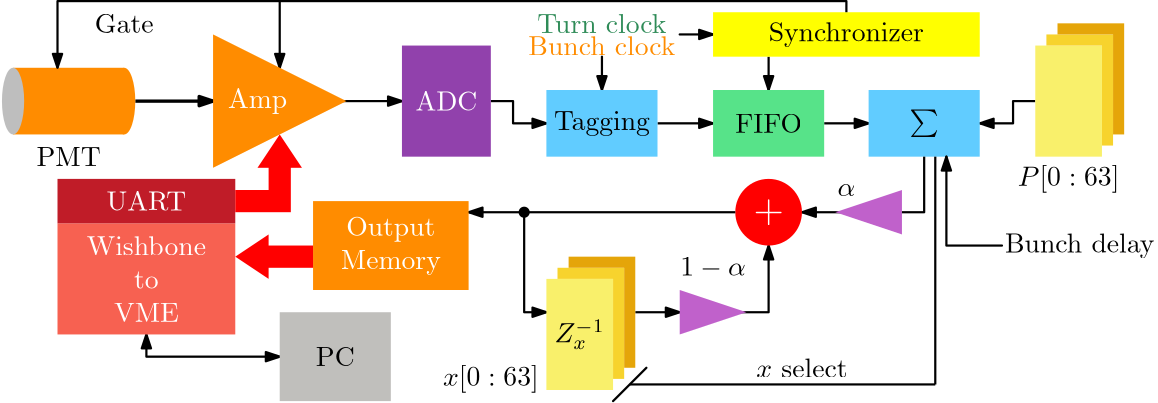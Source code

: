 <?xml version="1.0"?>
<!DOCTYPE ipe SYSTEM "ipe.dtd">
<ipe version="70218" creator="Ipe 7.2.28">
<info created="D:20240318141705" modified="D:20240405205228"/>
<ipestyle name="basic">
<symbol name="arrow/arc(spx)">
<path stroke="sym-stroke" fill="sym-stroke" pen="sym-pen">
0 0 m
-1 0.333 l
-1 -0.333 l
h
</path>
</symbol>
<symbol name="arrow/farc(spx)">
<path stroke="sym-stroke" fill="white" pen="sym-pen">
0 0 m
-1 0.333 l
-1 -0.333 l
h
</path>
</symbol>
<symbol name="arrow/ptarc(spx)">
<path stroke="sym-stroke" fill="sym-stroke" pen="sym-pen">
0 0 m
-1 0.333 l
-0.8 0 l
-1 -0.333 l
h
</path>
</symbol>
<symbol name="arrow/fptarc(spx)">
<path stroke="sym-stroke" fill="white" pen="sym-pen">
0 0 m
-1 0.333 l
-0.8 0 l
-1 -0.333 l
h
</path>
</symbol>
<symbol name="mark/circle(sx)" transformations="translations">
<path fill="sym-stroke">
0.6 0 0 0.6 0 0 e
0.4 0 0 0.4 0 0 e
</path>
</symbol>
<symbol name="mark/disk(sx)" transformations="translations">
<path fill="sym-stroke">
0.6 0 0 0.6 0 0 e
</path>
</symbol>
<symbol name="mark/fdisk(sfx)" transformations="translations">
<group>
<path fill="sym-fill">
0.5 0 0 0.5 0 0 e
</path>
<path fill="sym-stroke" fillrule="eofill">
0.6 0 0 0.6 0 0 e
0.4 0 0 0.4 0 0 e
</path>
</group>
</symbol>
<symbol name="mark/box(sx)" transformations="translations">
<path fill="sym-stroke" fillrule="eofill">
-0.6 -0.6 m
0.6 -0.6 l
0.6 0.6 l
-0.6 0.6 l
h
-0.4 -0.4 m
0.4 -0.4 l
0.4 0.4 l
-0.4 0.4 l
h
</path>
</symbol>
<symbol name="mark/square(sx)" transformations="translations">
<path fill="sym-stroke">
-0.6 -0.6 m
0.6 -0.6 l
0.6 0.6 l
-0.6 0.6 l
h
</path>
</symbol>
<symbol name="mark/fsquare(sfx)" transformations="translations">
<group>
<path fill="sym-fill">
-0.5 -0.5 m
0.5 -0.5 l
0.5 0.5 l
-0.5 0.5 l
h
</path>
<path fill="sym-stroke" fillrule="eofill">
-0.6 -0.6 m
0.6 -0.6 l
0.6 0.6 l
-0.6 0.6 l
h
-0.4 -0.4 m
0.4 -0.4 l
0.4 0.4 l
-0.4 0.4 l
h
</path>
</group>
</symbol>
<symbol name="mark/cross(sx)" transformations="translations">
<group>
<path fill="sym-stroke">
-0.43 -0.57 m
0.57 0.43 l
0.43 0.57 l
-0.57 -0.43 l
h
</path>
<path fill="sym-stroke">
-0.43 0.57 m
0.57 -0.43 l
0.43 -0.57 l
-0.57 0.43 l
h
</path>
</group>
</symbol>
<symbol name="arrow/fnormal(spx)">
<path stroke="sym-stroke" fill="white" pen="sym-pen">
0 0 m
-1 0.333 l
-1 -0.333 l
h
</path>
</symbol>
<symbol name="arrow/pointed(spx)">
<path stroke="sym-stroke" fill="sym-stroke" pen="sym-pen">
0 0 m
-1 0.333 l
-0.8 0 l
-1 -0.333 l
h
</path>
</symbol>
<symbol name="arrow/fpointed(spx)">
<path stroke="sym-stroke" fill="white" pen="sym-pen">
0 0 m
-1 0.333 l
-0.8 0 l
-1 -0.333 l
h
</path>
</symbol>
<symbol name="arrow/linear(spx)">
<path stroke="sym-stroke" pen="sym-pen">
-1 0.333 m
0 0 l
-1 -0.333 l
</path>
</symbol>
<symbol name="arrow/fdouble(spx)">
<path stroke="sym-stroke" fill="white" pen="sym-pen">
0 0 m
-1 0.333 l
-1 -0.333 l
h
-1 0 m
-2 0.333 l
-2 -0.333 l
h
</path>
</symbol>
<symbol name="arrow/double(spx)">
<path stroke="sym-stroke" fill="sym-stroke" pen="sym-pen">
0 0 m
-1 0.333 l
-1 -0.333 l
h
-1 0 m
-2 0.333 l
-2 -0.333 l
h
</path>
</symbol>
<symbol name="arrow/mid-normal(spx)">
<path stroke="sym-stroke" fill="sym-stroke" pen="sym-pen">
0.5 0 m
-0.5 0.333 l
-0.5 -0.333 l
h
</path>
</symbol>
<symbol name="arrow/mid-fnormal(spx)">
<path stroke="sym-stroke" fill="white" pen="sym-pen">
0.5 0 m
-0.5 0.333 l
-0.5 -0.333 l
h
</path>
</symbol>
<symbol name="arrow/mid-pointed(spx)">
<path stroke="sym-stroke" fill="sym-stroke" pen="sym-pen">
0.5 0 m
-0.5 0.333 l
-0.3 0 l
-0.5 -0.333 l
h
</path>
</symbol>
<symbol name="arrow/mid-fpointed(spx)">
<path stroke="sym-stroke" fill="white" pen="sym-pen">
0.5 0 m
-0.5 0.333 l
-0.3 0 l
-0.5 -0.333 l
h
</path>
</symbol>
<symbol name="arrow/mid-double(spx)">
<path stroke="sym-stroke" fill="sym-stroke" pen="sym-pen">
1 0 m
0 0.333 l
0 -0.333 l
h
0 0 m
-1 0.333 l
-1 -0.333 l
h
</path>
</symbol>
<symbol name="arrow/mid-fdouble(spx)">
<path stroke="sym-stroke" fill="white" pen="sym-pen">
1 0 m
0 0.333 l
0 -0.333 l
h
0 0 m
-1 0.333 l
-1 -0.333 l
h
</path>
</symbol>
<anglesize name="22.5 deg" value="22.5"/>
<anglesize name="30 deg" value="30"/>
<anglesize name="45 deg" value="45"/>
<anglesize name="60 deg" value="60"/>
<anglesize name="90 deg" value="90"/>
<arrowsize name="large" value="10"/>
<arrowsize name="small" value="5"/>
<arrowsize name="tiny" value="3"/>
<color name="blue" value="0 0 1"/>
<color name="brown" value="0.647 0.165 0.165"/>
<color name="darkblue" value="0 0 0.545"/>
<color name="darkcyan" value="0 0.545 0.545"/>
<color name="darkgray" value="0.663"/>
<color name="darkgreen" value="0 0.392 0"/>
<color name="darkmagenta" value="0.545 0 0.545"/>
<color name="darkorange" value="1 0.549 0"/>
<color name="darkred" value="0.545 0 0"/>
<color name="gold" value="1 0.843 0"/>
<color name="gray" value="0.745"/>
<color name="green" value="0 1 0"/>
<color name="lightblue" value="0.678 0.847 0.902"/>
<color name="lightcyan" value="0.878 1 1"/>
<color name="lightgray" value="0.827"/>
<color name="lightgreen" value="0.565 0.933 0.565"/>
<color name="lightyellow" value="1 1 0.878"/>
<color name="navy" value="0 0 0.502"/>
<color name="orange" value="1 0.647 0"/>
<color name="pink" value="1 0.753 0.796"/>
<color name="purple" value="0.627 0.125 0.941"/>
<color name="red" value="1 0 0"/>
<color name="seagreen" value="0.18 0.545 0.341"/>
<color name="turquoise" value="0.251 0.878 0.816"/>
<color name="violet" value="0.933 0.51 0.933"/>
<color name="yellow" value="1 1 0"/>
<dashstyle name="dash dot dotted" value="[4 2 1 2 1 2] 0"/>
<dashstyle name="dash dotted" value="[4 2 1 2] 0"/>
<dashstyle name="dashed" value="[4] 0"/>
<dashstyle name="dotted" value="[1 3] 0"/>
<gridsize name="10 pts (~3.5 mm)" value="10"/>
<gridsize name="14 pts (~5 mm)" value="14"/>
<gridsize name="16 pts (~6 mm)" value="16"/>
<gridsize name="20 pts (~7 mm)" value="20"/>
<gridsize name="28 pts (~10 mm)" value="28"/>
<gridsize name="32 pts (~12 mm)" value="32"/>
<gridsize name="4 pts" value="4"/>
<gridsize name="56 pts (~20 mm)" value="56"/>
<gridsize name="8 pts (~3 mm)" value="8"/>
<opacity name="10%" value="0.1"/>
<opacity name="30%" value="0.3"/>
<opacity name="50%" value="0.5"/>
<opacity name="75%" value="0.75"/>
<pen name="fat" value="1.2"/>
<pen name="heavier" value="0.8"/>
<pen name="ultrafat" value="2"/>
<symbolsize name="large" value="5"/>
<symbolsize name="small" value="2"/>
<symbolsize name="tiny" value="1.1"/>
<textsize name="Huge" value="\Huge"/>
<textsize name="LARGE" value="\LARGE"/>
<textsize name="Large" value="\Large"/>
<textsize name="footnote" value="\footnotesize"/>
<textsize name="huge" value="\huge"/>
<textsize name="large" value="\large"/>
<textsize name="script" value="\scriptsize"/>
<textsize name="small" value="\small"/>
<textsize name="tiny" value="\tiny"/>
<textstyle name="center" begin="\begin{center}" end="\end{center}"/>
<textstyle name="item" begin="\begin{itemize}\item{}" end="\end{itemize}"/>
<textstyle name="itemize" begin="\begin{itemize}" end="\end{itemize}"/>
<tiling name="falling" angle="-60" step="4" width="1"/>
<tiling name="rising" angle="30" step="4" width="1"/>
</ipestyle>
<page>
<layer name="alpha"/>
<view layers="alpha" active="alpha"/>
<path layer="alpha" stroke="black" pen="heavier" arrow="normal/small">
160 784 m
160 760 l
</path>
<path stroke="black" pen="heavier" arrow="normal/small">
364 708 m
348 708 l
</path>
<path stroke="0" pen="heavier" arrow="normal/small">
288 672 m
304 672 l
</path>
<path stroke="black" pen="heavier" arrow="normal/small">
324 672 m
336 672 l
336 696 l
</path>
<path stroke="black" pen="heavier" arrow="normal/small" rarrow="normal/small">
256 672 m
248 672 l
248 708 l
228 708 l
</path>
<path stroke="black" pen="heavier" arrow="normal/small" rarrow="normal/small">
112 664 m
112 656 l
160 656 l
</path>
<path stroke="black" pen="heavier" cap="1" rarrow="normal/small">
276 752 m
276 764 l
</path>
<path matrix="1.2 0 0 1 -40.8 0" stroke="black" pen="heavier" arrow="normal/small">
184 748 m
204 748 l
</path>
<path stroke="black" pen="heavier" arrow="normal/small">
336 764 m
336 752 l
</path>
<path stroke="black" pen="heavier" cap="1" arrow="normal/small">
304 772 m
316 772 l
</path>
<path stroke="black" pen="heavier" arrow="normal/small">
432 748 m
424 748 l
424 740 l
412 740 l
</path>
<path matrix="1 0 0 1 0 -8" stroke="black" pen="heavier" arrow="normal/small">
356 748 m
372 748 l
</path>
<path stroke="black" pen="heavier" arrow="normal/small">
236 748 m
244 748 l
244 740 l
256 740 l
</path>
<path matrix="1 0 0 1 0 -8" stroke="black" pen="heavier" arrow="normal/small">
296 748 m
316 748 l
</path>
<path matrix="1 0 0 1 4 68" fill="0.753 0.38 0.796">
380 648 m
380 632 l
356 640 l
h
</path>
<text matrix="1 0 0 1 -28 68" transformations="translations" pos="392 648" stroke="black" type="label" width="6.41" height="4.289" depth="0" halign="center" valign="center" style="math">\alpha</text>
<path matrix="1 0 0 1 -64 52" fill="red">
12 0 0 12 400 656 e
</path>
<text matrix="1 0 0 1 -48 52" transformations="translations" pos="384 656" stroke="white" type="label" width="10.926" height="8.275" depth="1.09" halign="center" valign="center" size="Large" style="math">+</text>
<path matrix="-1 0 0 -1 684 1312" fill="0.753 0.38 0.796">
380 648 m
380 632 l
356 640 l
h
</path>
<text matrix="1 0 0 1 -80 88" transformations="translations" pos="396 600" stroke="black" type="label" width="23.568" height="6.421" depth="0.83" halign="center" valign="center" style="math">1 - \alpha</text>
<path matrix="1 0 0 1 -168 -48" stroke="black" pen="fat" arrow="normal/small">
276 796 m
304 796 l
</path>
<path matrix="1 0 0 1 -168 -48" fill="darkorange">
4 0 0 12 272 796 e
</path>
<path matrix="1 0 0 1 -168 -48" fill="darkorange">
272 808 m
232 808 l
232 784 l
272 784 l
</path>
<path matrix="0.333333 0 0 1 -26.667 -36" fill="gray">
12 0 0 12 272 784 e
</path>
<path matrix="0.666667 0 0 1 113.333 0" fill="0.569 0.255 0.675">
136 768 m
136 728 l
184 728 l
184 768 l
h
</path>
<text matrix="1 0 0 1 76 -4" transformations="translations" pos="144 752" stroke="white" type="label" width="22.278" height="6.808" depth="0" halign="center" valign="center">ADC</text>
<path matrix="1 0 0 1 -168 -44" fill="darkorange">
304 816 m
304 768 l
352 792 l
304 816 l
</path>
<text matrix="1 0 0 1 -160 -48" transformations="translations" pos="312 796" stroke="white" type="label" width="21.309" height="6.815" depth="1.93" halign="center" valign="center">Amp</text>
<path matrix="1 0 0 0.6 -16 291.2" fill="0.38 0.799 1">
272 768 m
272 728 l
312 728 l
312 768 l
h
</path>
<text matrix="1 0 0 1 -8 -8" transformations="translations" pos="284 748" stroke="black" type="label" width="34.593" height="6.815" depth="1.93" halign="center" valign="center">Tagging</text>
<path matrix="1 0 0 0.6 44 291.2" fill="0.341 0.89 0.537">
272 768 m
272 728 l
312 728 l
312 768 l
h
</path>
<path matrix="1 0 0 0.6 100 291.2" fill="0.38 0.799 1">
272 768 m
272 728 l
312 728 l
312 768 l
h
</path>
<text matrix="1 0 0 1 48 -8" transformations="translations" pos="344 748" stroke="black" type="label" width="10.516" height="7.473" depth="2.49" halign="center" valign="center" style="math">\sum</text>
<path matrix="1 0 0 1 24 -16" fill="0.976 0.941 0.42">
232 700 m
232 660 l
256 660 l
256 700 l
h
</path>
<path stroke="black" pen="heavier">
384 708 m
392 708 l
392 728 l
</path>
<path stroke="black" pen="heavier" cap="1" join="1">
280 640 m
292 652 l
</path>
<path stroke="black" pen="heavier">
396 646 m
396 728 l
</path>
<path stroke="black" pen="heavier">
286 646 m
396 646 l
</path>
<text matrix="1 0 0 1 28 0" transformations="translations" pos="320 652" stroke="black" type="label" width="32.87" height="6.918" depth="0" halign="center" valign="center">$x$ select</text>
<text matrix="1 0 0 1 84 104" transformations="translations" pos="360 616" stroke="black" type="label" width="36.561" height="7.473" depth="2.49" halign="center" valign="center" style="math">P[0:63]</text>
<path matrix="1 0 0 1 200 68" fill="0.976 0.941 0.42">
232 700 m
232 660 l
256 660 l
256 700 l
h
</path>
<text matrix="1 0 0 1 8 64" transformations="translations" pos="268 704" stroke="darkorange" type="label" width="52.996" height="6.918" depth="0" halign="center" valign="center">Bunch clock</text>
<text matrix="1 0 0 1 12 36" transformations="translations" pos="264 740" stroke="seagreen" type="label" width="46.52" height="6.918" depth="0" halign="center" valign="center">Turn clock</text>
<path stroke="black" pen="heavier">
324 708 m
248 708 l
</path>
<path matrix="1 0 0 1 -168 -24" fill="black">
2 0 0 2 416 732 e
</path>
<text matrix="1 0 0 1 40 -96" transformations="translations" pos="408 792" stroke="black" type="label" width="53.826" height="6.926" depth="1.93" halign="center" valign="center">Bunch delay</text>
<path stroke="black" pen="heavier" cap="1" join="1" rarrow="normal/small">
400 728 m
400 696 l
420 696 l
</path>
<path matrix="1 0 0 1.33333 0 -270.667" fill="yellow">
316 788 m
316 776 l
412 776 l
412 788 l
h
</path>
<text matrix="1 0 0 1 16 -16" transformations="translations" pos="348 788" stroke="black" type="label" width="55.957" height="6.926" depth="1.93" halign="center" valign="center">Synchronizer</text>
<path stroke="black" pen="heavier" rarrow="normal/small">
80 760 m
80 784 l
256 784 l
364 784 l
364 780 l
</path>
<path matrix="1.07692 0 0 1 -17.5385 -8" fill="darkorange">
176 720 m
176 688 l
228 688 l
228 720 l
h
</path>
<text matrix="1 0 0 1 16 -16" transformations="translations" pos="184 712" stroke="white" type="minipage" width="54.053" height="12.84" depth="7.86" halign="center" valign="center">\center Output \\
Memory</text>
<path matrix="1.33333 0 0 1.25 -48 -196" fill="0.965 0.38 0.318">
96 720 m
96 688 l
144 688 l
144 720 l
h
</path>
<text matrix="1 0 0 1 -68 -4" transformations="translations" pos="172 780" stroke="black" type="label" width="21.101" height="6.808" depth="0" halign="center" valign="center">Gate</text>
<path matrix="1 0 0 1 0 -12" fill="red">
172 708 m
172 700 l
156 700 l
156 696 l
144 704 l
156 712 l
156 708 l
172 708 l
</path>
<text matrix="1 0 0 1 -40 -4" transformations="translations" pos="152 688" stroke="white" type="minipage" width="49.595" height="17.899" depth="12.93" halign="center" valign="center">\center Wishbone\\
to\\
VME</text>
<path matrix="0.909091 0 0 1 14.5455 0" fill="0.753 0.749 0.737">
160 672 m
160 640 l
204 640 l
204 672 l
h
</path>
<text transformations="translations" pos="180 656" stroke="black" type="label" width="13.975" height="6.808" depth="0" halign="center" valign="center">PC</text>
<text matrix="1 0 0 1 16 -4" transformations="translations" pos="68 732" stroke="black" type="label" width="23.108" height="6.808" depth="0" halign="center" valign="center">PMT</text>
<text matrix="1 0 0 1 -8 -8" transformations="translations" pos="344 748" stroke="black" type="label" width="24.076" height="6.808" depth="0" halign="center" valign="center">FIFO</text>
<path fill="0.965 0.827 0.176">
280 648 m
284 648 l
284 688 l
260 688 l
260 684 l
280 684 l
h
</path>
<path fill="0.898 0.647 0.039">
264 688 m
264 692 l
288 692 l
288 652 l
284 652 l
284 688 l
h
</path>
<path fill="0.965 0.827 0.176">
456 732 m
460 732 l
460 772 l
436 772 l
436 768 l
456 768 l
h
</path>
<path fill="0.898 0.647 0.039">
440 772 m
440 776 l
464 776 l
464 736 l
460 736 l
460 772 l
h
</path>
<text matrix="1 0 0 1 -124 32" transformations="translations" pos="360 616" stroke="black" type="label" width="34.475" height="7.473" depth="2.49" halign="center" valign="center" style="math">x[0:63]</text>
<text matrix="1 0 0 1 -92 48" transformations="translations" pos="360 616" stroke="black" type="label" width="18.21" height="8.113" depth="2.46" halign="center" valign="center" style="math">Z^{-1}_{x}</text>
<path fill="0.753 0.11 0.157">
80 704 m
80 720 l
144 720 l
144 704 l
h
</path>
<text matrix="1 0 0 1 12 0" transformations="translations" pos="100 712" stroke="white" type="label" width="28.643" height="6.808" depth="0" halign="center" valign="center">UART</text>
<path fill="red">
160 736 m
152 724 l
156 724 l
156 716 l
144 716 l
144 708 l
164 708 l
164 724 l
168 724 l
160 736 l
</path>
</page>
</ipe>

